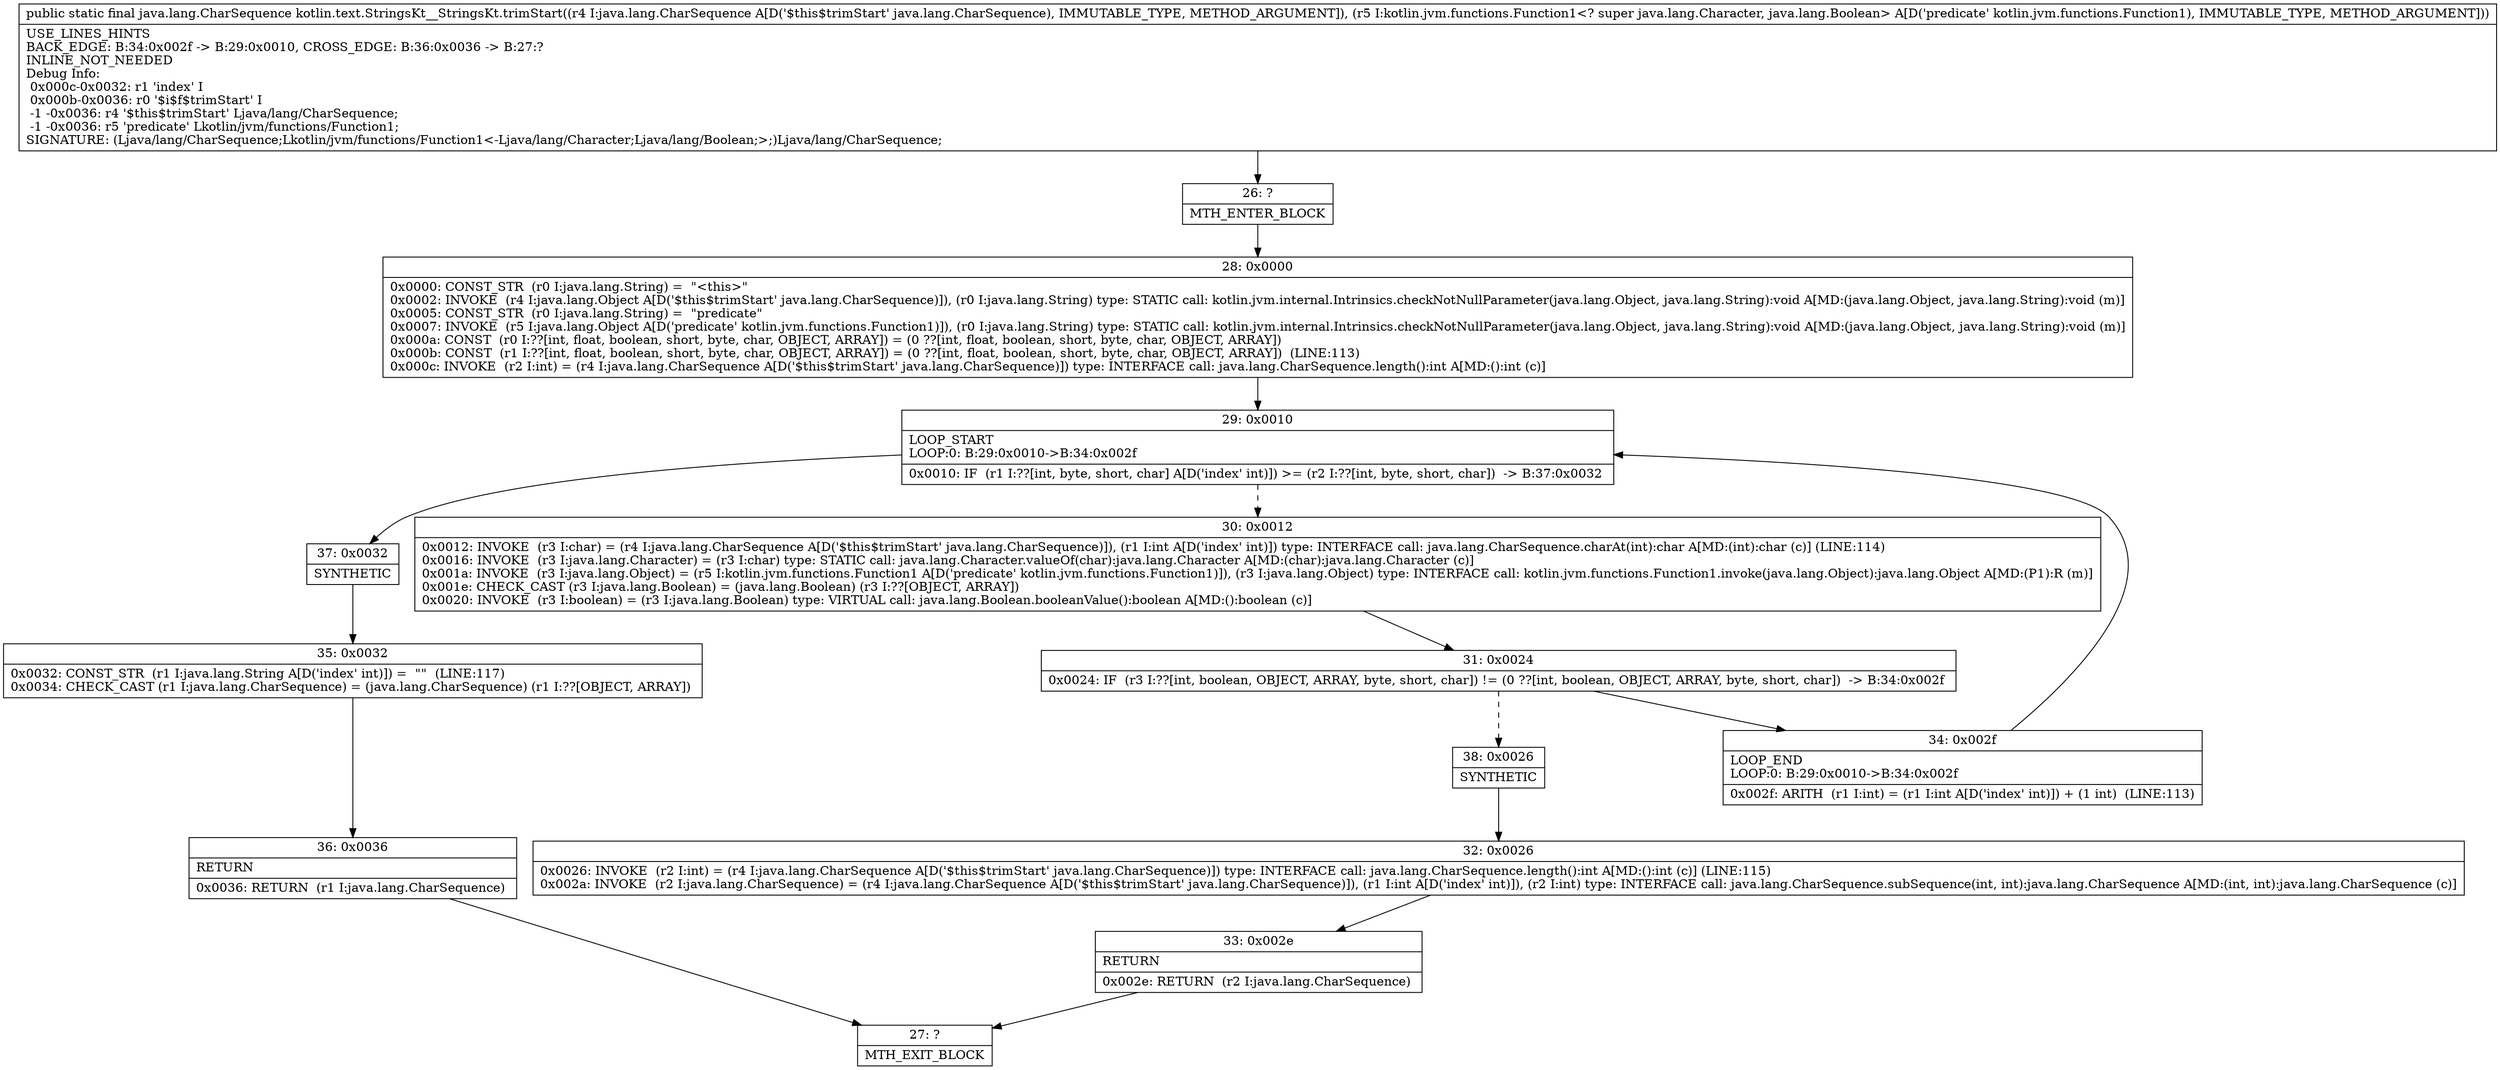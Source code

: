 digraph "CFG forkotlin.text.StringsKt__StringsKt.trimStart(Ljava\/lang\/CharSequence;Lkotlin\/jvm\/functions\/Function1;)Ljava\/lang\/CharSequence;" {
Node_26 [shape=record,label="{26\:\ ?|MTH_ENTER_BLOCK\l}"];
Node_28 [shape=record,label="{28\:\ 0x0000|0x0000: CONST_STR  (r0 I:java.lang.String) =  \"\<this\>\" \l0x0002: INVOKE  (r4 I:java.lang.Object A[D('$this$trimStart' java.lang.CharSequence)]), (r0 I:java.lang.String) type: STATIC call: kotlin.jvm.internal.Intrinsics.checkNotNullParameter(java.lang.Object, java.lang.String):void A[MD:(java.lang.Object, java.lang.String):void (m)]\l0x0005: CONST_STR  (r0 I:java.lang.String) =  \"predicate\" \l0x0007: INVOKE  (r5 I:java.lang.Object A[D('predicate' kotlin.jvm.functions.Function1)]), (r0 I:java.lang.String) type: STATIC call: kotlin.jvm.internal.Intrinsics.checkNotNullParameter(java.lang.Object, java.lang.String):void A[MD:(java.lang.Object, java.lang.String):void (m)]\l0x000a: CONST  (r0 I:??[int, float, boolean, short, byte, char, OBJECT, ARRAY]) = (0 ??[int, float, boolean, short, byte, char, OBJECT, ARRAY]) \l0x000b: CONST  (r1 I:??[int, float, boolean, short, byte, char, OBJECT, ARRAY]) = (0 ??[int, float, boolean, short, byte, char, OBJECT, ARRAY])  (LINE:113)\l0x000c: INVOKE  (r2 I:int) = (r4 I:java.lang.CharSequence A[D('$this$trimStart' java.lang.CharSequence)]) type: INTERFACE call: java.lang.CharSequence.length():int A[MD:():int (c)]\l}"];
Node_29 [shape=record,label="{29\:\ 0x0010|LOOP_START\lLOOP:0: B:29:0x0010\-\>B:34:0x002f\l|0x0010: IF  (r1 I:??[int, byte, short, char] A[D('index' int)]) \>= (r2 I:??[int, byte, short, char])  \-\> B:37:0x0032 \l}"];
Node_30 [shape=record,label="{30\:\ 0x0012|0x0012: INVOKE  (r3 I:char) = (r4 I:java.lang.CharSequence A[D('$this$trimStart' java.lang.CharSequence)]), (r1 I:int A[D('index' int)]) type: INTERFACE call: java.lang.CharSequence.charAt(int):char A[MD:(int):char (c)] (LINE:114)\l0x0016: INVOKE  (r3 I:java.lang.Character) = (r3 I:char) type: STATIC call: java.lang.Character.valueOf(char):java.lang.Character A[MD:(char):java.lang.Character (c)]\l0x001a: INVOKE  (r3 I:java.lang.Object) = (r5 I:kotlin.jvm.functions.Function1 A[D('predicate' kotlin.jvm.functions.Function1)]), (r3 I:java.lang.Object) type: INTERFACE call: kotlin.jvm.functions.Function1.invoke(java.lang.Object):java.lang.Object A[MD:(P1):R (m)]\l0x001e: CHECK_CAST (r3 I:java.lang.Boolean) = (java.lang.Boolean) (r3 I:??[OBJECT, ARRAY]) \l0x0020: INVOKE  (r3 I:boolean) = (r3 I:java.lang.Boolean) type: VIRTUAL call: java.lang.Boolean.booleanValue():boolean A[MD:():boolean (c)]\l}"];
Node_31 [shape=record,label="{31\:\ 0x0024|0x0024: IF  (r3 I:??[int, boolean, OBJECT, ARRAY, byte, short, char]) != (0 ??[int, boolean, OBJECT, ARRAY, byte, short, char])  \-\> B:34:0x002f \l}"];
Node_34 [shape=record,label="{34\:\ 0x002f|LOOP_END\lLOOP:0: B:29:0x0010\-\>B:34:0x002f\l|0x002f: ARITH  (r1 I:int) = (r1 I:int A[D('index' int)]) + (1 int)  (LINE:113)\l}"];
Node_38 [shape=record,label="{38\:\ 0x0026|SYNTHETIC\l}"];
Node_32 [shape=record,label="{32\:\ 0x0026|0x0026: INVOKE  (r2 I:int) = (r4 I:java.lang.CharSequence A[D('$this$trimStart' java.lang.CharSequence)]) type: INTERFACE call: java.lang.CharSequence.length():int A[MD:():int (c)] (LINE:115)\l0x002a: INVOKE  (r2 I:java.lang.CharSequence) = (r4 I:java.lang.CharSequence A[D('$this$trimStart' java.lang.CharSequence)]), (r1 I:int A[D('index' int)]), (r2 I:int) type: INTERFACE call: java.lang.CharSequence.subSequence(int, int):java.lang.CharSequence A[MD:(int, int):java.lang.CharSequence (c)]\l}"];
Node_33 [shape=record,label="{33\:\ 0x002e|RETURN\l|0x002e: RETURN  (r2 I:java.lang.CharSequence) \l}"];
Node_27 [shape=record,label="{27\:\ ?|MTH_EXIT_BLOCK\l}"];
Node_37 [shape=record,label="{37\:\ 0x0032|SYNTHETIC\l}"];
Node_35 [shape=record,label="{35\:\ 0x0032|0x0032: CONST_STR  (r1 I:java.lang.String A[D('index' int)]) =  \"\"  (LINE:117)\l0x0034: CHECK_CAST (r1 I:java.lang.CharSequence) = (java.lang.CharSequence) (r1 I:??[OBJECT, ARRAY]) \l}"];
Node_36 [shape=record,label="{36\:\ 0x0036|RETURN\l|0x0036: RETURN  (r1 I:java.lang.CharSequence) \l}"];
MethodNode[shape=record,label="{public static final java.lang.CharSequence kotlin.text.StringsKt__StringsKt.trimStart((r4 I:java.lang.CharSequence A[D('$this$trimStart' java.lang.CharSequence), IMMUTABLE_TYPE, METHOD_ARGUMENT]), (r5 I:kotlin.jvm.functions.Function1\<? super java.lang.Character, java.lang.Boolean\> A[D('predicate' kotlin.jvm.functions.Function1), IMMUTABLE_TYPE, METHOD_ARGUMENT]))  | USE_LINES_HINTS\lBACK_EDGE: B:34:0x002f \-\> B:29:0x0010, CROSS_EDGE: B:36:0x0036 \-\> B:27:?\lINLINE_NOT_NEEDED\lDebug Info:\l  0x000c\-0x0032: r1 'index' I\l  0x000b\-0x0036: r0 '$i$f$trimStart' I\l  \-1 \-0x0036: r4 '$this$trimStart' Ljava\/lang\/CharSequence;\l  \-1 \-0x0036: r5 'predicate' Lkotlin\/jvm\/functions\/Function1;\lSIGNATURE: (Ljava\/lang\/CharSequence;Lkotlin\/jvm\/functions\/Function1\<\-Ljava\/lang\/Character;Ljava\/lang\/Boolean;\>;)Ljava\/lang\/CharSequence;\l}"];
MethodNode -> Node_26;Node_26 -> Node_28;
Node_28 -> Node_29;
Node_29 -> Node_30[style=dashed];
Node_29 -> Node_37;
Node_30 -> Node_31;
Node_31 -> Node_34;
Node_31 -> Node_38[style=dashed];
Node_34 -> Node_29;
Node_38 -> Node_32;
Node_32 -> Node_33;
Node_33 -> Node_27;
Node_37 -> Node_35;
Node_35 -> Node_36;
Node_36 -> Node_27;
}

